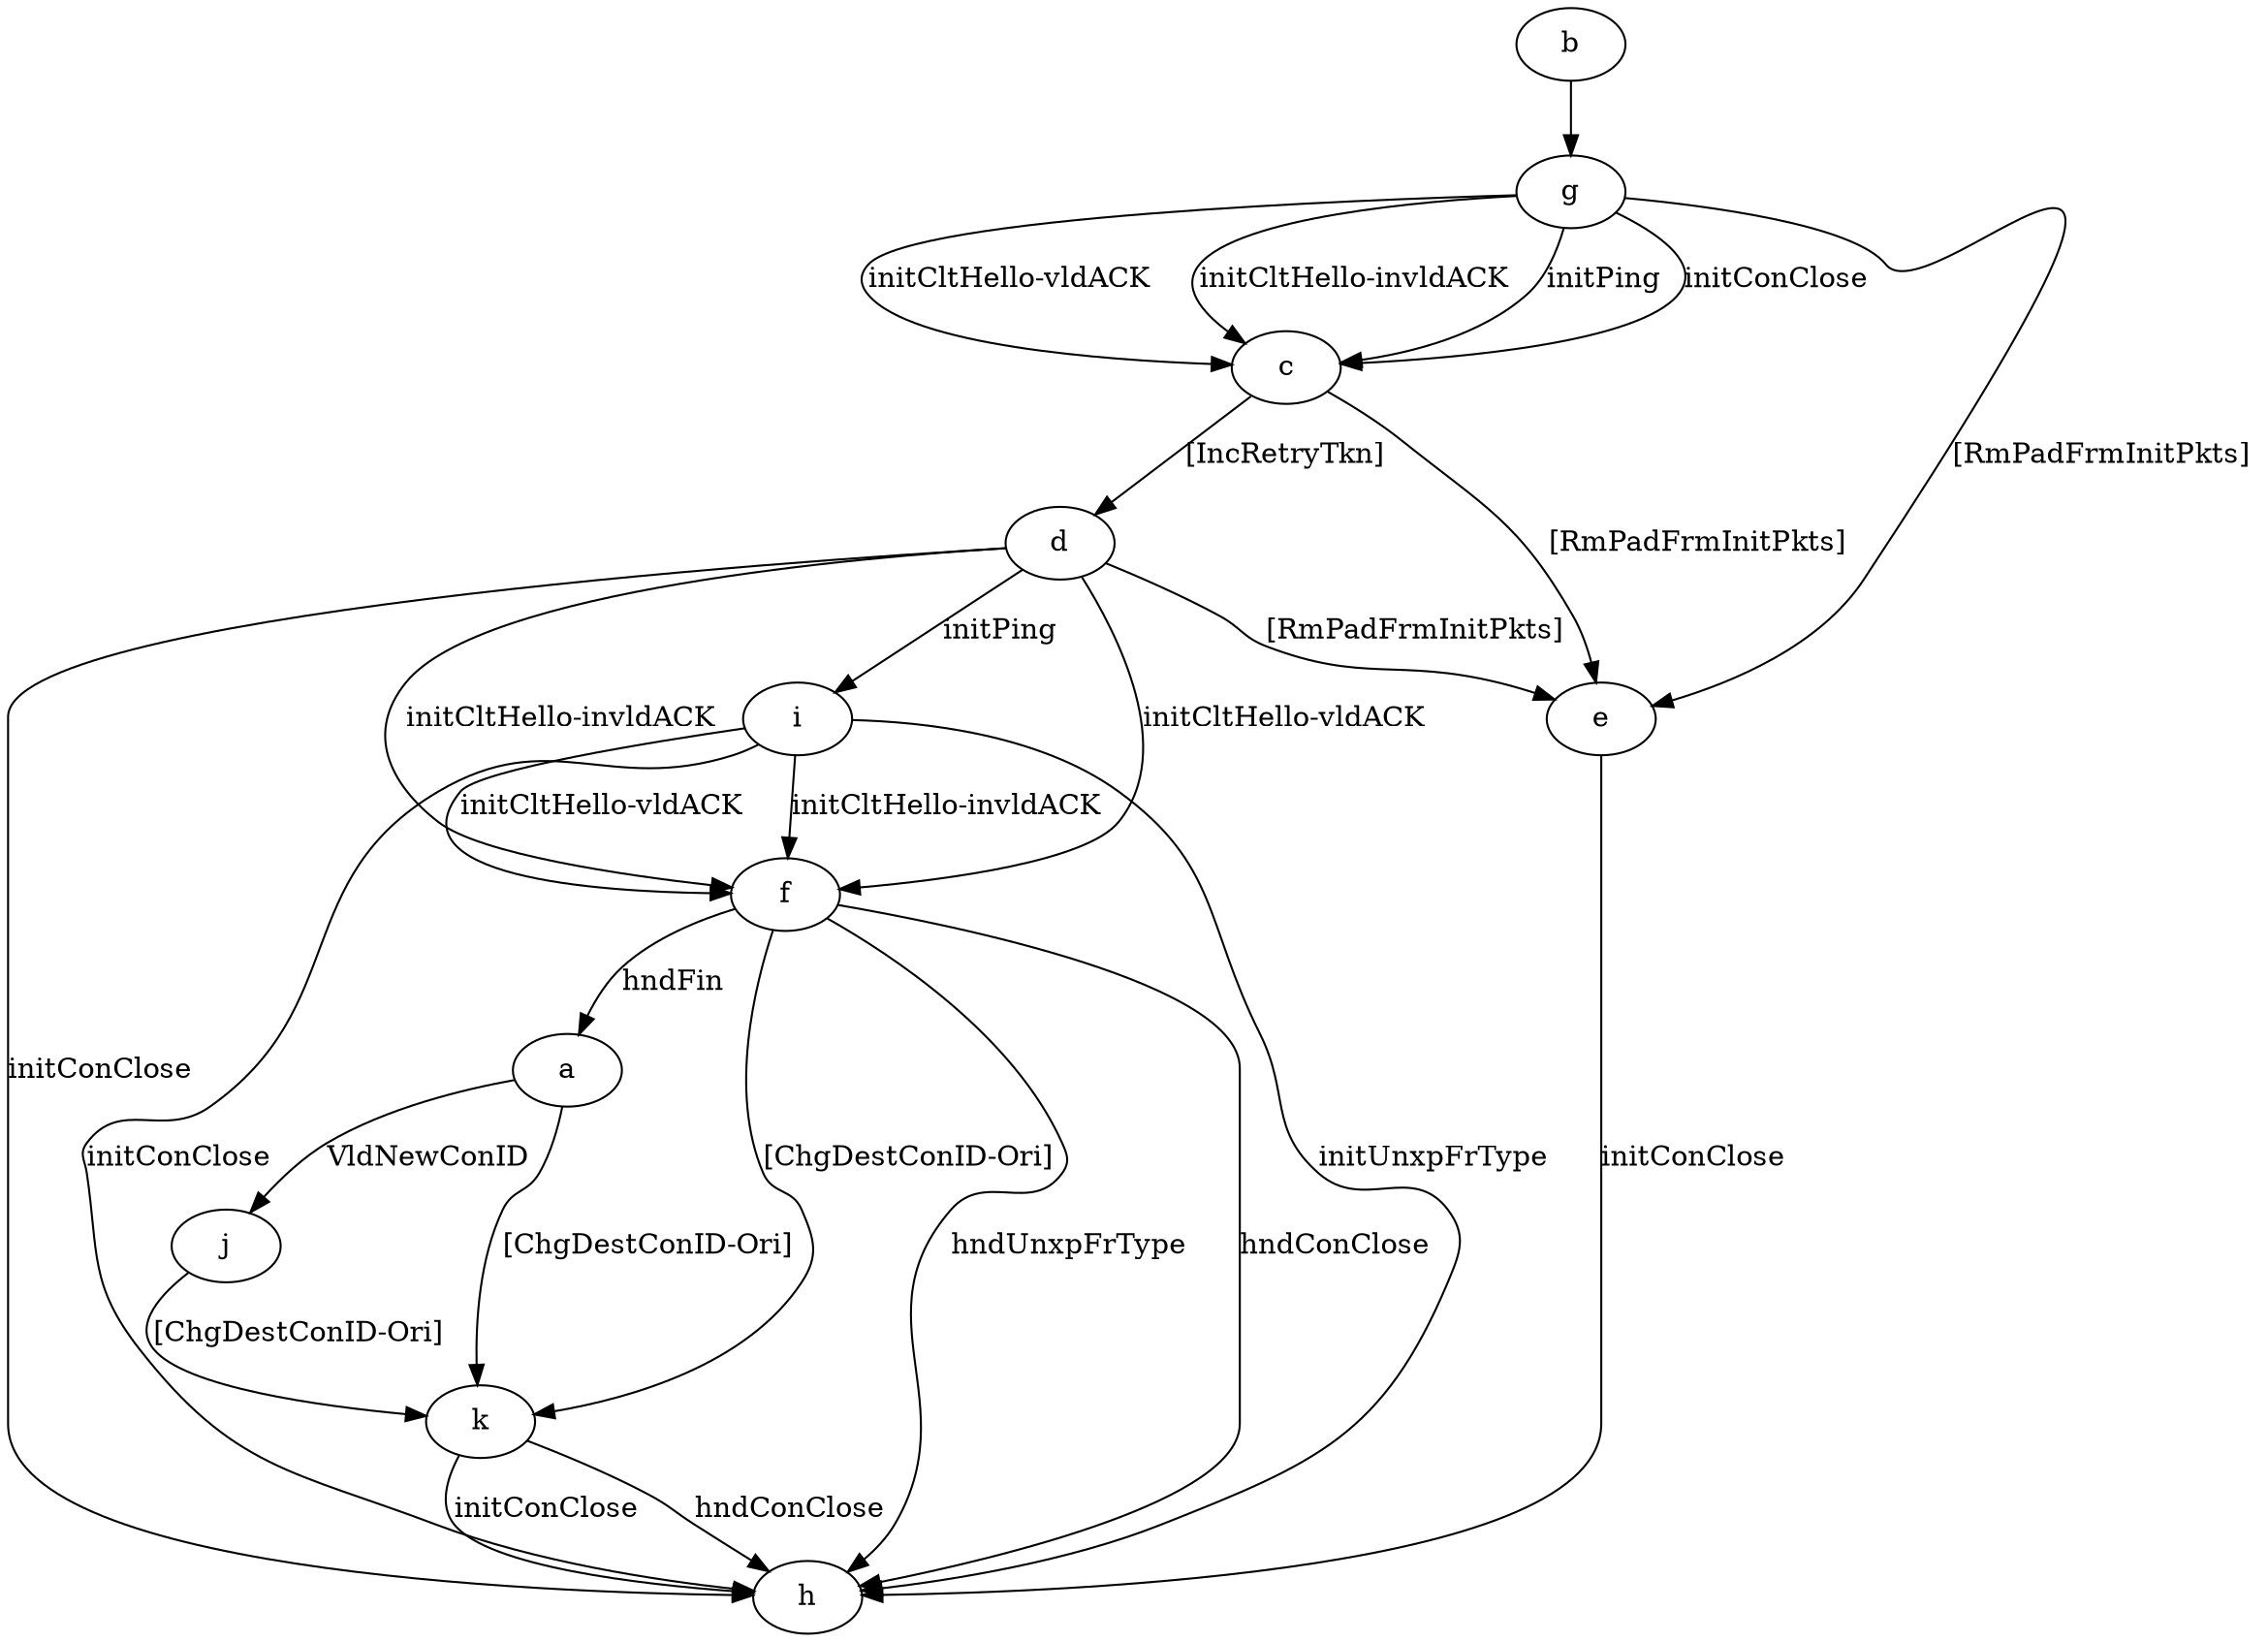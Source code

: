 digraph "" {
	a -> j	[key=0,
		label="VldNewConID "];
	a -> k	[key=0,
		label="[ChgDestConID-Ori] "];
	b -> g	[key=0];
	c -> d	[key=0,
		label="[IncRetryTkn] "];
	c -> e	[key=0,
		label="[RmPadFrmInitPkts] "];
	d -> e	[key=0,
		label="[RmPadFrmInitPkts] "];
	d -> f	[key=0,
		label="initCltHello-vldACK "];
	d -> f	[key=1,
		label="initCltHello-invldACK "];
	d -> h	[key=0,
		label="initConClose "];
	d -> i	[key=0,
		label="initPing "];
	e -> h	[key=0,
		label="initConClose "];
	f -> a	[key=0,
		label="hndFin "];
	f -> h	[key=0,
		label="hndUnxpFrType "];
	f -> h	[key=1,
		label="hndConClose "];
	f -> k	[key=0,
		label="[ChgDestConID-Ori] "];
	g -> c	[key=0,
		label="initPing "];
	g -> c	[key=1,
		label="initConClose "];
	g -> c	[key=2,
		label="initCltHello-vldACK "];
	g -> c	[key=3,
		label="initCltHello-invldACK "];
	g -> e	[key=0,
		label="[RmPadFrmInitPkts] "];
	i -> f	[key=0,
		label="initCltHello-vldACK "];
	i -> f	[key=1,
		label="initCltHello-invldACK "];
	i -> h	[key=0,
		label="initConClose "];
	i -> h	[key=1,
		label="initUnxpFrType "];
	j -> k	[key=0,
		label="[ChgDestConID-Ori] "];
	k -> h	[key=0,
		label="initConClose "];
	k -> h	[key=1,
		label="hndConClose "];
}
